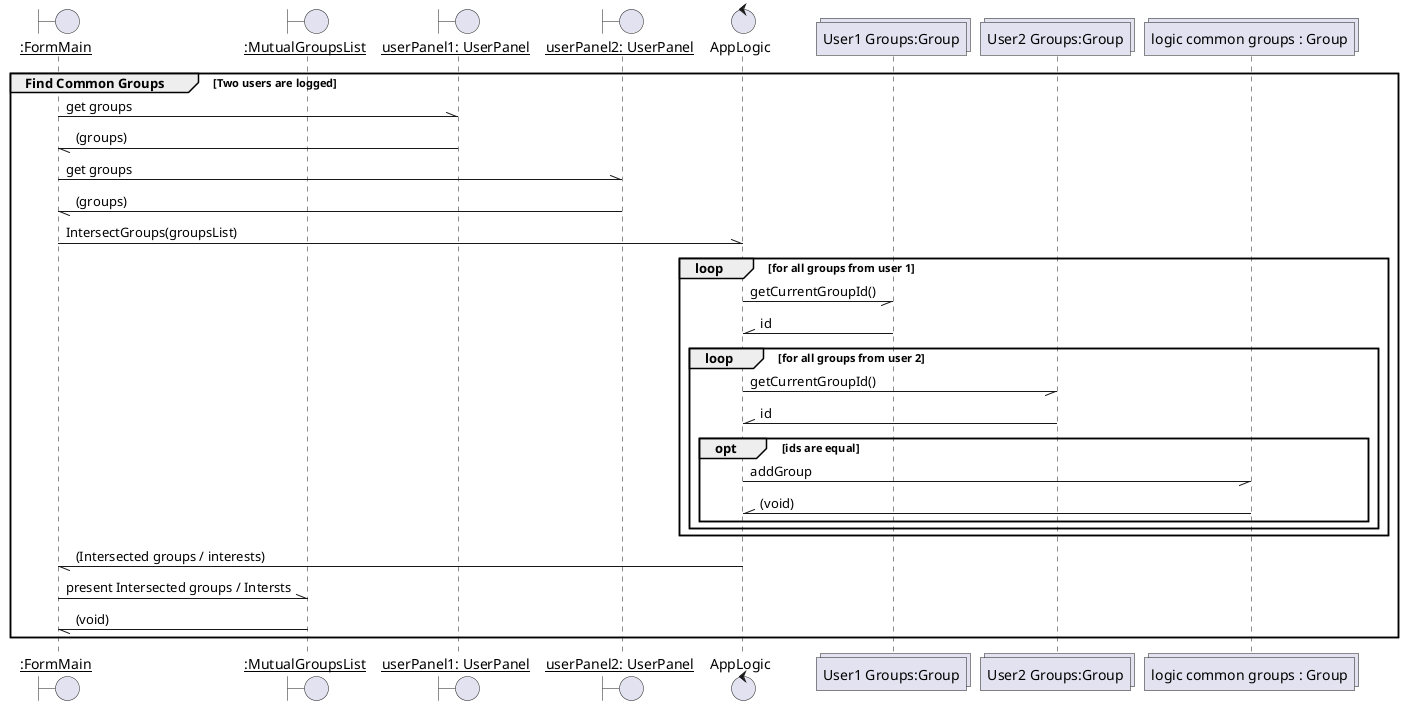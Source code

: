 @startuml
'skinparam lifelineStrategy 
boundary "__:FormMain__" as formMain
boundary "__:MutualGroupsList__" as mutualGroups
boundary "__userPanel1: UserPanel__" as u1
boundary "__userPanel2: UserPanel__" as u2
control "AppLogic" as logic
collections "User1 Groups:Group" as g1
collections "User2 Groups:Group" as g2
collections "logic common groups : Group" as lcg



group Find Common Groups [Two users are logged]
    formMain -\\ u1 : get groups 
    u1 -// formMain : (groups)
    formMain -\\ u2 : get groups
    u2 -// formMain : (groups)
    formMain -\\ logic : IntersectGroups(groupsList)
    loop for all groups from user 1
        logic -// g1 : getCurrentGroupId()
        g1 -\\ logic: id 
        
            loop for all groups from user 2
                logic -// g2 : getCurrentGroupId()
                g2 -\\ logic: id 
                opt ids are equal
                    logic -// lcg : addGroup
                    lcg -\\ logic : (void)
                end
                
            end 
        
     end
    
    logic -// formMain: (Intersected groups / interests)
    mutualGroups //- formMain : present Intersected groups / Intersts
    formMain \\- mutualGroups : (void)
end   
@enduml